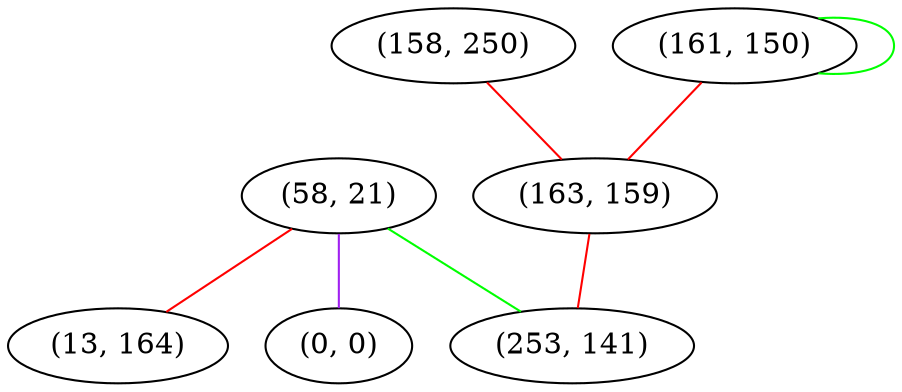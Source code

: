graph "" {
"(58, 21)";
"(158, 250)";
"(161, 150)";
"(13, 164)";
"(163, 159)";
"(0, 0)";
"(253, 141)";
"(58, 21)" -- "(13, 164)"  [color=red, key=0, weight=1];
"(58, 21)" -- "(0, 0)"  [color=purple, key=0, weight=4];
"(58, 21)" -- "(253, 141)"  [color=green, key=0, weight=2];
"(158, 250)" -- "(163, 159)"  [color=red, key=0, weight=1];
"(161, 150)" -- "(163, 159)"  [color=red, key=0, weight=1];
"(161, 150)" -- "(161, 150)"  [color=green, key=0, weight=2];
"(163, 159)" -- "(253, 141)"  [color=red, key=0, weight=1];
}
